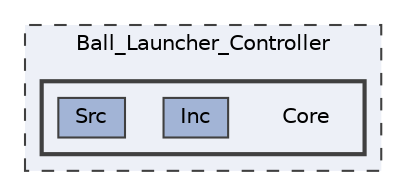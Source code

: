 digraph "Ball_Launcher_Controller/Core"
{
 // LATEX_PDF_SIZE
  bgcolor="transparent";
  edge [fontname=Helvetica,fontsize=10,labelfontname=Helvetica,labelfontsize=10];
  node [fontname=Helvetica,fontsize=10,shape=box,height=0.2,width=0.4];
  compound=true
  subgraph clusterdir_a32e220f89ab7609f232780d068ad339 {
    graph [ bgcolor="#edf0f7", pencolor="grey25", label="Ball_Launcher_Controller", fontname=Helvetica,fontsize=10 style="filled,dashed", URL="dir_a32e220f89ab7609f232780d068ad339.html",tooltip=""]
  subgraph clusterdir_3bbab98ef2025f84866ee15d6a34516b {
    graph [ bgcolor="#edf0f7", pencolor="grey25", label="", fontname=Helvetica,fontsize=10 style="filled,bold", URL="dir_3bbab98ef2025f84866ee15d6a34516b.html",tooltip=""]
    dir_3bbab98ef2025f84866ee15d6a34516b [shape=plaintext, label="Core"];
  dir_f63d1d19b1344f6eb6e4bb6cdb2a585f [label="Inc", fillcolor="#a2b4d6", color="grey25", style="filled", URL="dir_f63d1d19b1344f6eb6e4bb6cdb2a585f.html",tooltip=""];
  dir_5f0bd777afe5046ac2fdac207f53c90f [label="Src", fillcolor="#a2b4d6", color="grey25", style="filled", URL="dir_5f0bd777afe5046ac2fdac207f53c90f.html",tooltip=""];
  }
  }
}
